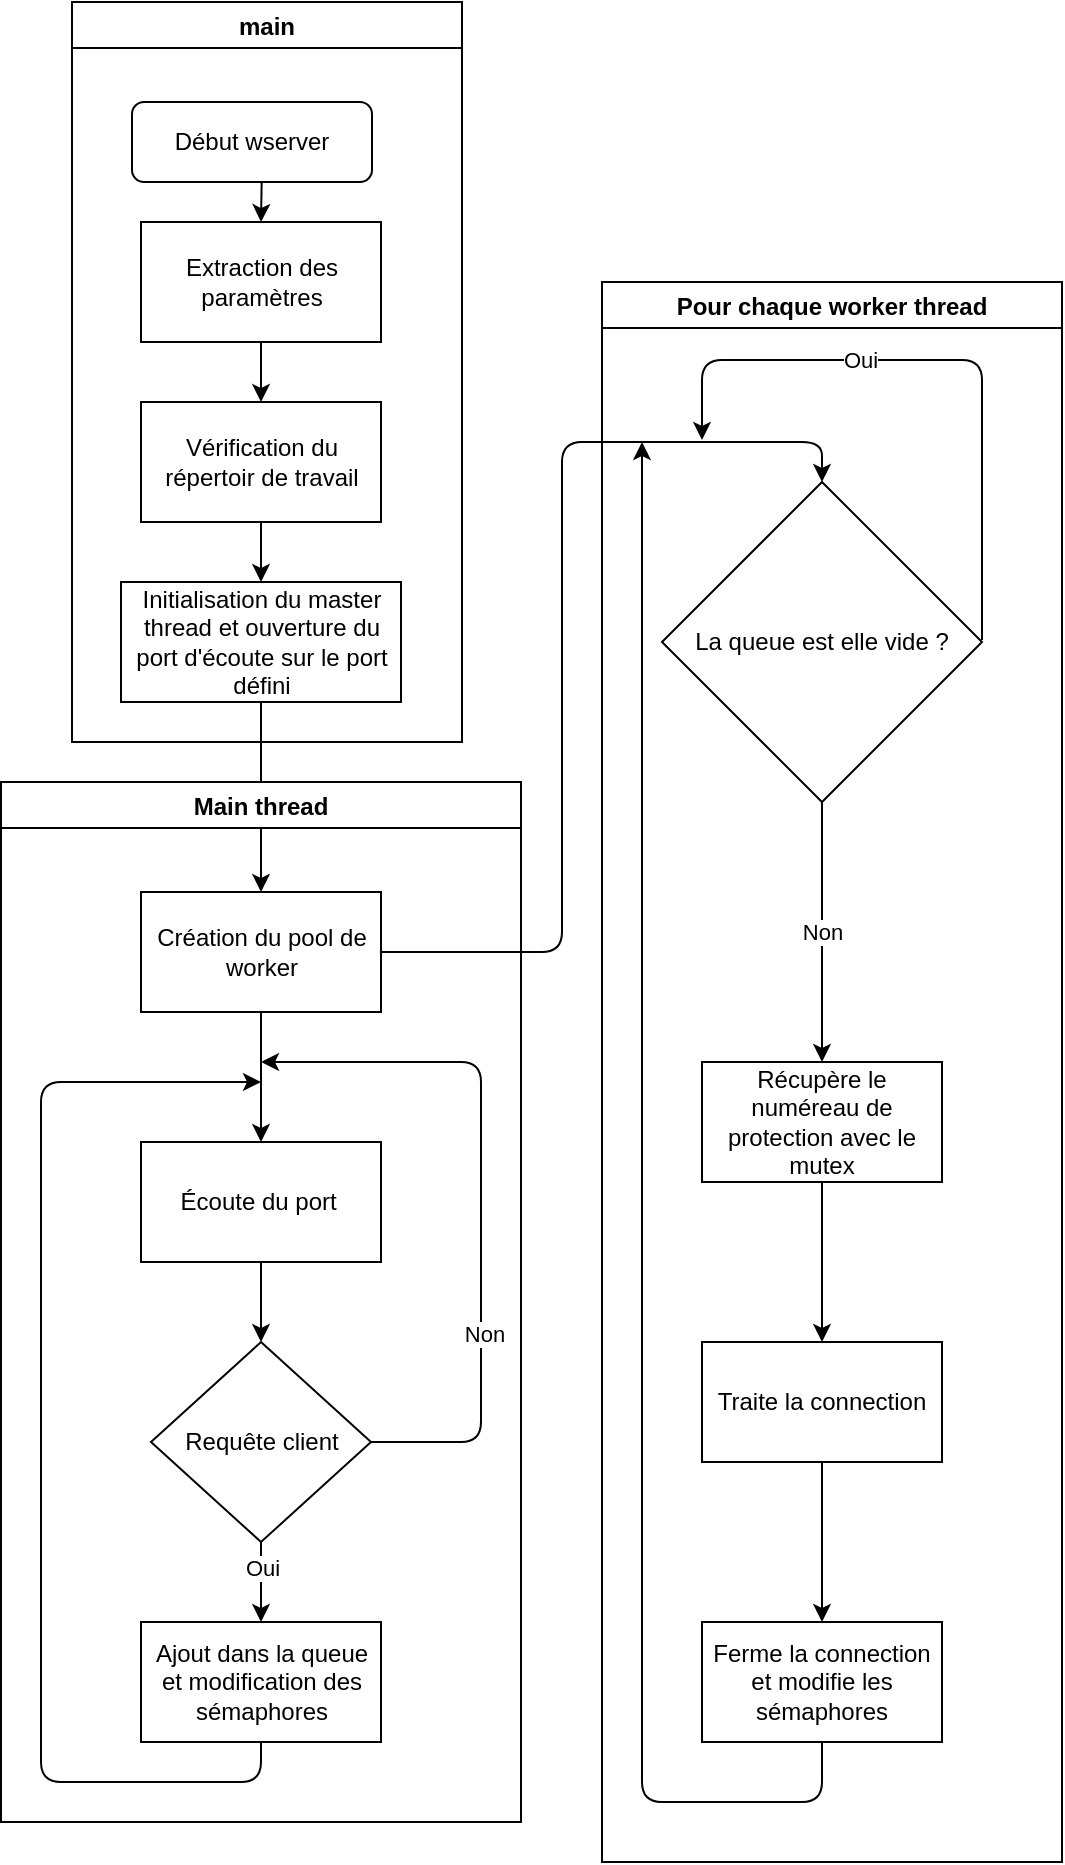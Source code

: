 <mxfile>
    <diagram id="ZZ86x_CATwEXQEdTxJgp" name="diagramme_main_algo">
        <mxGraphModel dx="1143" dy="1036" grid="1" gridSize="10" guides="1" tooltips="1" connect="1" arrows="1" fold="1" page="1" pageScale="1" pageWidth="827" pageHeight="1169" math="0" shadow="0">
            <root>
                <mxCell id="_tmstDa1uL1WL1FxBdm2-0"/>
                <mxCell id="_tmstDa1uL1WL1FxBdm2-1" parent="_tmstDa1uL1WL1FxBdm2-0"/>
                <mxCell id="_tmstDa1uL1WL1FxBdm2-7" style="edgeStyle=none;html=1;exitX=0.5;exitY=1;exitDx=0;exitDy=0;entryX=0.5;entryY=0;entryDx=0;entryDy=0;" edge="1" parent="_tmstDa1uL1WL1FxBdm2-1" target="_tmstDa1uL1WL1FxBdm2-4">
                    <mxGeometry relative="1" as="geometry">
                        <mxPoint x="330" y="100" as="sourcePoint"/>
                    </mxGeometry>
                </mxCell>
                <mxCell id="_tmstDa1uL1WL1FxBdm2-11" value="" style="edgeStyle=none;html=1;" edge="1" parent="_tmstDa1uL1WL1FxBdm2-1" source="_tmstDa1uL1WL1FxBdm2-6" target="_tmstDa1uL1WL1FxBdm2-10">
                    <mxGeometry relative="1" as="geometry"/>
                </mxCell>
                <mxCell id="_tmstDa1uL1WL1FxBdm2-13" value="" style="edgeStyle=none;html=1;" edge="1" parent="_tmstDa1uL1WL1FxBdm2-1" source="_tmstDa1uL1WL1FxBdm2-10" target="_tmstDa1uL1WL1FxBdm2-12">
                    <mxGeometry relative="1" as="geometry"/>
                </mxCell>
                <mxCell id="_tmstDa1uL1WL1FxBdm2-22" style="edgeStyle=none;html=1;exitX=1;exitY=0.5;exitDx=0;exitDy=0;endArrow=classic;endFill=1;entryX=0.5;entryY=0;entryDx=0;entryDy=0;" edge="1" parent="_tmstDa1uL1WL1FxBdm2-1" source="_tmstDa1uL1WL1FxBdm2-10" target="_tmstDa1uL1WL1FxBdm2-24">
                    <mxGeometry relative="1" as="geometry">
                        <mxPoint x="610" y="260" as="targetPoint"/>
                        <Array as="points">
                            <mxPoint x="480" y="495"/>
                            <mxPoint x="480" y="240"/>
                            <mxPoint x="610" y="240"/>
                        </Array>
                    </mxGeometry>
                </mxCell>
                <mxCell id="_tmstDa1uL1WL1FxBdm2-10" value="Création du pool de worker" style="whiteSpace=wrap;html=1;rounded=0;" vertex="1" parent="_tmstDa1uL1WL1FxBdm2-1">
                    <mxGeometry x="269.5" y="465" width="120" height="60" as="geometry"/>
                </mxCell>
                <mxCell id="_tmstDa1uL1WL1FxBdm2-17" style="edgeStyle=none;html=1;exitX=0.5;exitY=1;exitDx=0;exitDy=0;entryX=0.5;entryY=0;entryDx=0;entryDy=0;endArrow=classic;endFill=1;" edge="1" parent="_tmstDa1uL1WL1FxBdm2-1" source="_tmstDa1uL1WL1FxBdm2-12" target="_tmstDa1uL1WL1FxBdm2-14">
                    <mxGeometry relative="1" as="geometry"/>
                </mxCell>
                <mxCell id="_tmstDa1uL1WL1FxBdm2-12" value="Écoute du port&amp;nbsp;" style="whiteSpace=wrap;html=1;rounded=0;" vertex="1" parent="_tmstDa1uL1WL1FxBdm2-1">
                    <mxGeometry x="269.5" y="590" width="120" height="60" as="geometry"/>
                </mxCell>
                <mxCell id="_tmstDa1uL1WL1FxBdm2-15" style="edgeStyle=none;html=1;exitX=1;exitY=0.5;exitDx=0;exitDy=0;endArrow=classic;endFill=1;" edge="1" parent="_tmstDa1uL1WL1FxBdm2-1" source="_tmstDa1uL1WL1FxBdm2-14">
                    <mxGeometry relative="1" as="geometry">
                        <mxPoint x="329.5" y="550" as="targetPoint"/>
                        <Array as="points">
                            <mxPoint x="439.5" y="740"/>
                            <mxPoint x="439.5" y="550"/>
                        </Array>
                    </mxGeometry>
                </mxCell>
                <mxCell id="_tmstDa1uL1WL1FxBdm2-16" value="Non" style="edgeLabel;html=1;align=center;verticalAlign=middle;resizable=0;points=[];" vertex="1" connectable="0" parent="_tmstDa1uL1WL1FxBdm2-15">
                    <mxGeometry x="-0.386" y="-1" relative="1" as="geometry">
                        <mxPoint as="offset"/>
                    </mxGeometry>
                </mxCell>
                <mxCell id="_tmstDa1uL1WL1FxBdm2-18" style="edgeStyle=none;html=1;exitX=0.5;exitY=1;exitDx=0;exitDy=0;endArrow=classic;endFill=1;" edge="1" parent="_tmstDa1uL1WL1FxBdm2-1" source="_tmstDa1uL1WL1FxBdm2-14">
                    <mxGeometry relative="1" as="geometry">
                        <mxPoint x="329.5" y="830" as="targetPoint"/>
                    </mxGeometry>
                </mxCell>
                <mxCell id="_tmstDa1uL1WL1FxBdm2-20" value="Oui" style="edgeLabel;html=1;align=center;verticalAlign=middle;resizable=0;points=[];" vertex="1" connectable="0" parent="_tmstDa1uL1WL1FxBdm2-18">
                    <mxGeometry x="-0.35" y="1" relative="1" as="geometry">
                        <mxPoint x="-1" as="offset"/>
                    </mxGeometry>
                </mxCell>
                <mxCell id="_tmstDa1uL1WL1FxBdm2-14" value="Requête client" style="rhombus;whiteSpace=wrap;html=1;" vertex="1" parent="_tmstDa1uL1WL1FxBdm2-1">
                    <mxGeometry x="274.5" y="690" width="110" height="100" as="geometry"/>
                </mxCell>
                <mxCell id="_tmstDa1uL1WL1FxBdm2-21" style="edgeStyle=none;html=1;exitX=0.5;exitY=1;exitDx=0;exitDy=0;endArrow=classic;endFill=1;" edge="1" parent="_tmstDa1uL1WL1FxBdm2-1" source="_tmstDa1uL1WL1FxBdm2-19">
                    <mxGeometry relative="1" as="geometry">
                        <mxPoint x="329.5" y="560" as="targetPoint"/>
                        <Array as="points">
                            <mxPoint x="329.5" y="910"/>
                            <mxPoint x="219.5" y="910"/>
                            <mxPoint x="219.5" y="560"/>
                        </Array>
                    </mxGeometry>
                </mxCell>
                <mxCell id="_tmstDa1uL1WL1FxBdm2-19" value="Ajout dans la queue et modification des sémaphores" style="rounded=0;whiteSpace=wrap;html=1;" vertex="1" parent="_tmstDa1uL1WL1FxBdm2-1">
                    <mxGeometry x="269.5" y="830" width="120" height="60" as="geometry"/>
                </mxCell>
                <mxCell id="_tmstDa1uL1WL1FxBdm2-25" style="edgeStyle=none;html=1;exitX=1;exitY=0.5;exitDx=0;exitDy=0;endArrow=classic;endFill=1;" edge="1" parent="_tmstDa1uL1WL1FxBdm2-1">
                    <mxGeometry relative="1" as="geometry">
                        <mxPoint x="550" y="239" as="targetPoint"/>
                        <mxPoint x="690" y="339" as="sourcePoint"/>
                        <Array as="points">
                            <mxPoint x="690" y="199"/>
                            <mxPoint x="550" y="199"/>
                        </Array>
                    </mxGeometry>
                </mxCell>
                <mxCell id="_tmstDa1uL1WL1FxBdm2-26" value="Oui" style="edgeLabel;html=1;align=center;verticalAlign=middle;resizable=0;points=[];" vertex="1" connectable="0" parent="_tmstDa1uL1WL1FxBdm2-25">
                    <mxGeometry x="0.256" y="3" relative="1" as="geometry">
                        <mxPoint y="-3" as="offset"/>
                    </mxGeometry>
                </mxCell>
                <mxCell id="_tmstDa1uL1WL1FxBdm2-29" value="Non" style="edgeStyle=none;html=1;endArrow=classic;endFill=1;" edge="1" parent="_tmstDa1uL1WL1FxBdm2-1" source="_tmstDa1uL1WL1FxBdm2-24" target="_tmstDa1uL1WL1FxBdm2-28">
                    <mxGeometry relative="1" as="geometry"/>
                </mxCell>
                <mxCell id="_tmstDa1uL1WL1FxBdm2-24" value="La queue est elle vide ?" style="rhombus;whiteSpace=wrap;html=1;" vertex="1" parent="_tmstDa1uL1WL1FxBdm2-1">
                    <mxGeometry x="530" y="260" width="160" height="160" as="geometry"/>
                </mxCell>
                <mxCell id="_tmstDa1uL1WL1FxBdm2-31" value="" style="edgeStyle=none;html=1;endArrow=classic;endFill=1;" edge="1" parent="_tmstDa1uL1WL1FxBdm2-1" source="_tmstDa1uL1WL1FxBdm2-28" target="_tmstDa1uL1WL1FxBdm2-30">
                    <mxGeometry relative="1" as="geometry"/>
                </mxCell>
                <mxCell id="_tmstDa1uL1WL1FxBdm2-28" value="Récupère le numéreau de protection avec le mutex" style="whiteSpace=wrap;html=1;" vertex="1" parent="_tmstDa1uL1WL1FxBdm2-1">
                    <mxGeometry x="550" y="550" width="120" height="60" as="geometry"/>
                </mxCell>
                <mxCell id="_tmstDa1uL1WL1FxBdm2-33" value="" style="edgeStyle=none;html=1;endArrow=classic;endFill=1;" edge="1" parent="_tmstDa1uL1WL1FxBdm2-1" source="_tmstDa1uL1WL1FxBdm2-30" target="_tmstDa1uL1WL1FxBdm2-32">
                    <mxGeometry relative="1" as="geometry"/>
                </mxCell>
                <mxCell id="_tmstDa1uL1WL1FxBdm2-30" value="Traite la connection" style="whiteSpace=wrap;html=1;" vertex="1" parent="_tmstDa1uL1WL1FxBdm2-1">
                    <mxGeometry x="550" y="690" width="120" height="60" as="geometry"/>
                </mxCell>
                <mxCell id="_tmstDa1uL1WL1FxBdm2-34" style="edgeStyle=none;html=1;exitX=0.5;exitY=1;exitDx=0;exitDy=0;endArrow=classic;endFill=1;" edge="1" parent="_tmstDa1uL1WL1FxBdm2-1" source="_tmstDa1uL1WL1FxBdm2-32">
                    <mxGeometry relative="1" as="geometry">
                        <mxPoint x="520" y="240" as="targetPoint"/>
                        <Array as="points">
                            <mxPoint x="610" y="920"/>
                            <mxPoint x="520" y="920"/>
                        </Array>
                    </mxGeometry>
                </mxCell>
                <mxCell id="_tmstDa1uL1WL1FxBdm2-32" value="Ferme la connection et modifie les sémaphores" style="whiteSpace=wrap;html=1;" vertex="1" parent="_tmstDa1uL1WL1FxBdm2-1">
                    <mxGeometry x="550" y="830" width="120" height="60" as="geometry"/>
                </mxCell>
                <mxCell id="_tmstDa1uL1WL1FxBdm2-35" value="main" style="swimlane;" vertex="1" parent="_tmstDa1uL1WL1FxBdm2-1">
                    <mxGeometry x="235" y="20" width="195" height="370" as="geometry"/>
                </mxCell>
                <mxCell id="_tmstDa1uL1WL1FxBdm2-3" value="Début wserver" style="rounded=1;whiteSpace=wrap;html=1;" vertex="1" parent="_tmstDa1uL1WL1FxBdm2-35">
                    <mxGeometry x="30" y="50" width="120" height="40" as="geometry"/>
                </mxCell>
                <mxCell id="_tmstDa1uL1WL1FxBdm2-6" value="Initialisation du master thread et ouverture du port d'écoute sur le port défini" style="rounded=0;whiteSpace=wrap;html=1;" vertex="1" parent="_tmstDa1uL1WL1FxBdm2-35">
                    <mxGeometry x="24.5" y="290" width="140" height="60" as="geometry"/>
                </mxCell>
                <mxCell id="_tmstDa1uL1WL1FxBdm2-5" value="Vérification du répertoir de travail" style="rounded=0;whiteSpace=wrap;html=1;" vertex="1" parent="_tmstDa1uL1WL1FxBdm2-35">
                    <mxGeometry x="34.5" y="200" width="120" height="60" as="geometry"/>
                </mxCell>
                <mxCell id="_tmstDa1uL1WL1FxBdm2-4" value="Extraction des paramètres" style="rounded=0;whiteSpace=wrap;html=1;" vertex="1" parent="_tmstDa1uL1WL1FxBdm2-35">
                    <mxGeometry x="34.5" y="110" width="120" height="60" as="geometry"/>
                </mxCell>
                <mxCell id="_tmstDa1uL1WL1FxBdm2-9" style="edgeStyle=none;html=1;exitX=0.5;exitY=1;exitDx=0;exitDy=0;entryX=0.5;entryY=0;entryDx=0;entryDy=0;" edge="1" parent="_tmstDa1uL1WL1FxBdm2-35" source="_tmstDa1uL1WL1FxBdm2-5" target="_tmstDa1uL1WL1FxBdm2-6">
                    <mxGeometry relative="1" as="geometry"/>
                </mxCell>
                <mxCell id="_tmstDa1uL1WL1FxBdm2-8" style="edgeStyle=none;html=1;exitX=0.5;exitY=1;exitDx=0;exitDy=0;entryX=0.5;entryY=0;entryDx=0;entryDy=0;" edge="1" parent="_tmstDa1uL1WL1FxBdm2-35" source="_tmstDa1uL1WL1FxBdm2-4" target="_tmstDa1uL1WL1FxBdm2-5">
                    <mxGeometry relative="1" as="geometry"/>
                </mxCell>
                <mxCell id="_tmstDa1uL1WL1FxBdm2-38" value="Pour chaque worker thread" style="swimlane;" vertex="1" parent="_tmstDa1uL1WL1FxBdm2-1">
                    <mxGeometry x="500" y="160" width="230" height="790" as="geometry"/>
                </mxCell>
                <mxCell id="_tmstDa1uL1WL1FxBdm2-39" value="Main thread" style="swimlane;" vertex="1" parent="_tmstDa1uL1WL1FxBdm2-1">
                    <mxGeometry x="199.5" y="410" width="260" height="520" as="geometry"/>
                </mxCell>
            </root>
        </mxGraphModel>
    </diagram>
    <diagram id="OaMemuIT_qWkSEGsqr9d" name="diagramme_composants">
        <mxGraphModel grid="0" gridSize="10" guides="1" tooltips="1" connect="1" arrows="1" page="1" fold="1" pageScale="1" pageWidth="827" pageHeight="1169" background="none" math="0" shadow="0">
            <root>
                <mxCell id="0"/>
                <mxCell id="1" parent="0"/>
                <mxCell id="2" value="Diagramme des composants" style="shape=umlFrame;whiteSpace=wrap;html=1;width=120;height=30;boundedLbl=1;verticalAlign=middle;align=left;spacingLeft=5;shadow=1;" parent="1" vertex="1">
                    <mxGeometry x="19" y="10" width="790" height="620" as="geometry"/>
                </mxCell>
                <mxCell id="3" value="io_helper" style="swimlane;fontStyle=1;align=center;verticalAlign=middle;childLayout=stackLayout;horizontal=1;startSize=29;horizontalStack=0;resizeParent=1;resizeParentMax=0;resizeLast=0;collapsible=0;marginBottom=0;html=1;" parent="1" vertex="1">
                    <mxGeometry x="50" y="65" width="400" height="104" as="geometry"/>
                </mxCell>
                <mxCell id="5" value="&lt;div style=&quot;color: rgb(238, 255, 255); font-family: menlo, monaco, &amp;quot;courier new&amp;quot;, monospace; line-height: 18px;&quot;&gt;&lt;div style=&quot;font-family: &amp;quot;menlo&amp;quot; , &amp;quot;monaco&amp;quot; , &amp;quot;courier new&amp;quot; , monospace ; line-height: 18px&quot;&gt;&lt;span style=&quot;color: #ffcb6b&quot;&gt;ssize_t&lt;/span&gt; &lt;span style=&quot;color: #82aaff&quot;&gt;readline&lt;/span&gt;&lt;span style=&quot;color: #89ddff&quot;&gt;(&lt;/span&gt;&lt;span style=&quot;color: #c792ea&quot;&gt;int&lt;/span&gt; fd&lt;span style=&quot;color: #89ddff&quot;&gt;,&lt;/span&gt; &lt;span style=&quot;color: #c792ea&quot;&gt;void&lt;/span&gt; &lt;span style=&quot;color: #89ddff&quot;&gt;*&lt;/span&gt;buf&lt;span style=&quot;color: #89ddff&quot;&gt;,&lt;/span&gt; &lt;span style=&quot;color: #ffcb6b&quot;&gt;size_t&lt;/span&gt; maxlen&lt;span style=&quot;color: #89ddff&quot;&gt;)&lt;/span&gt;&lt;/div&gt;&lt;/div&gt;" style="text;html=1;align=left;verticalAlign=middle;spacingLeft=4;spacingRight=4;overflow=hidden;rotatable=0;points=[[0,0.5],[1,0.5]];portConstraint=eastwest;" parent="3" vertex="1">
                    <mxGeometry y="29" width="400" height="25" as="geometry"/>
                </mxCell>
                <mxCell id="6" value="&lt;div style=&quot;color: rgb(238, 255, 255); font-family: menlo, monaco, &amp;quot;courier new&amp;quot;, monospace; line-height: 18px;&quot;&gt;&lt;div style=&quot;font-family: &amp;quot;menlo&amp;quot; , &amp;quot;monaco&amp;quot; , &amp;quot;courier new&amp;quot; , monospace ; line-height: 18px&quot;&gt;&lt;span style=&quot;color: #c792ea&quot;&gt;int&lt;/span&gt; &lt;span style=&quot;color: #82aaff&quot;&gt;open_client_fd&lt;/span&gt;&lt;span style=&quot;color: #89ddff&quot;&gt;(&lt;/span&gt;&lt;span style=&quot;color: #c792ea&quot;&gt;char&lt;/span&gt; &lt;span style=&quot;color: #89ddff&quot;&gt;*&lt;/span&gt;hostname&lt;span style=&quot;color: #89ddff&quot;&gt;,&lt;/span&gt; &lt;span style=&quot;color: #c792ea&quot;&gt;int&lt;/span&gt; port&lt;span style=&quot;color: #89ddff&quot;&gt;)&lt;/span&gt;&lt;/div&gt;&lt;/div&gt;" style="text;html=1;strokeColor=none;fillColor=none;align=left;verticalAlign=middle;spacingLeft=4;spacingRight=4;overflow=hidden;rotatable=0;points=[[0,0.5],[1,0.5]];portConstraint=eastwest;" parent="3" vertex="1">
                    <mxGeometry y="54" width="400" height="25" as="geometry"/>
                </mxCell>
                <mxCell id="7" value="&lt;div style=&quot;color: rgb(238, 255, 255); font-family: menlo, monaco, &amp;quot;courier new&amp;quot;, monospace; line-height: 18px;&quot;&gt;&lt;div style=&quot;font-family: &amp;quot;menlo&amp;quot; , &amp;quot;monaco&amp;quot; , &amp;quot;courier new&amp;quot; , monospace ; line-height: 18px&quot;&gt;&lt;span style=&quot;color: #c792ea&quot;&gt;int&lt;/span&gt; &lt;span style=&quot;color: #82aaff&quot;&gt;open_listen_fd&lt;/span&gt;&lt;span style=&quot;color: #89ddff&quot;&gt;(&lt;/span&gt;&lt;span style=&quot;color: #c792ea&quot;&gt;int&lt;/span&gt; port&lt;span style=&quot;color: #89ddff&quot;&gt;)&lt;/span&gt;&lt;/div&gt;&lt;/div&gt;" style="text;html=1;strokeColor=none;fillColor=none;align=left;verticalAlign=middle;spacingLeft=4;spacingRight=4;overflow=hidden;rotatable=0;points=[[0,0.5],[1,0.5]];portConstraint=eastwest;" parent="3" vertex="1">
                    <mxGeometry y="79" width="400" height="25" as="geometry"/>
                </mxCell>
                <mxCell id="8" value="request" style="swimlane;fontStyle=1;align=center;verticalAlign=middle;childLayout=stackLayout;horizontal=1;startSize=29;horizontalStack=0;resizeParent=1;resizeParentMax=0;resizeLast=0;collapsible=0;marginBottom=0;html=1;" parent="1" vertex="1">
                    <mxGeometry x="550" y="90" width="220" height="54" as="geometry"/>
                </mxCell>
                <mxCell id="10" value="&lt;div style=&quot;color: rgb(238, 255, 255); font-family: menlo, monaco, &amp;quot;courier new&amp;quot;, monospace; line-height: 18px;&quot;&gt;&lt;span style=&quot;color: #c792ea&quot;&gt;void&lt;/span&gt; &lt;span style=&quot;color: #82aaff&quot;&gt;request_handle&lt;/span&gt;&lt;span style=&quot;color: #89ddff&quot;&gt;(&lt;/span&gt;&lt;span style=&quot;color: #c792ea&quot;&gt;int&lt;/span&gt; fd&lt;span style=&quot;color: #89ddff&quot;&gt;)&lt;/span&gt;&lt;/div&gt;" style="text;html=1;strokeColor=none;fillColor=none;align=left;verticalAlign=middle;spacingLeft=4;spacingRight=4;overflow=hidden;rotatable=0;points=[[0,0.5],[1,0.5]];portConstraint=eastwest;" parent="8" vertex="1">
                    <mxGeometry y="29" width="220" height="25" as="geometry"/>
                </mxCell>
                <mxCell id="13" value="wserver" style="swimlane;fontStyle=1;align=center;verticalAlign=middle;childLayout=stackLayout;horizontal=1;startSize=29;horizontalStack=0;resizeParent=1;resizeParentMax=0;resizeLast=0;collapsible=0;marginBottom=0;html=1;" parent="1" vertex="1">
                    <mxGeometry x="129" y="250" width="570" height="179" as="geometry"/>
                </mxCell>
                <mxCell id="15" value="&lt;div style=&quot;color: rgb(238, 255, 255); font-family: menlo, monaco, &amp;quot;courier new&amp;quot;, monospace; line-height: 18px;&quot;&gt;&lt;span style=&quot;color: #c792ea&quot;&gt;void&lt;/span&gt; &lt;span style=&quot;color: #82aaff&quot;&gt;add_to_queue&lt;/span&gt;&lt;span style=&quot;color: #89ddff&quot;&gt;(&lt;/span&gt;&lt;span style=&quot;color: #ffcb6b&quot;&gt;Queue&lt;/span&gt; &lt;span style=&quot;color: #89ddff&quot;&gt;*&lt;/span&gt;queue&lt;span style=&quot;color: #89ddff&quot;&gt;,&lt;/span&gt; &lt;span style=&quot;color: #c792ea&quot;&gt;int&lt;/span&gt; newConnection&lt;span style=&quot;color: #89ddff&quot;&gt;)&lt;/span&gt;&lt;/div&gt;" style="text;html=1;strokeColor=none;fillColor=none;align=left;verticalAlign=middle;spacingLeft=4;spacingRight=4;overflow=hidden;rotatable=0;points=[[0,0.5],[1,0.5]];portConstraint=eastwest;" parent="13" vertex="1">
                    <mxGeometry y="29" width="570" height="25" as="geometry"/>
                </mxCell>
                <mxCell id="16" value="&lt;div style=&quot;color: rgb(238, 255, 255); font-family: menlo, monaco, &amp;quot;courier new&amp;quot;, monospace; line-height: 18px;&quot;&gt;&lt;div style=&quot;font-family: &amp;quot;menlo&amp;quot; , &amp;quot;monaco&amp;quot; , &amp;quot;courier new&amp;quot; , monospace ; line-height: 18px&quot;&gt;&lt;span style=&quot;color: #c792ea&quot;&gt;int&lt;/span&gt; &lt;span style=&quot;color: #82aaff&quot;&gt;dequeue&lt;/span&gt;&lt;span style=&quot;color: #89ddff&quot;&gt;(&lt;/span&gt;&lt;span style=&quot;color: #ffcb6b&quot;&gt;Queue&lt;/span&gt; &lt;span style=&quot;color: #89ddff&quot;&gt;*&lt;/span&gt;queue&lt;span style=&quot;color: #89ddff&quot;&gt;)&lt;/span&gt;&lt;/div&gt;&lt;/div&gt;" style="text;html=1;strokeColor=none;fillColor=none;align=left;verticalAlign=middle;spacingLeft=4;spacingRight=4;overflow=hidden;rotatable=0;points=[[0,0.5],[1,0.5]];portConstraint=eastwest;" parent="13" vertex="1">
                    <mxGeometry y="54" width="570" height="25" as="geometry"/>
                </mxCell>
                <mxCell id="17" value="&lt;div style=&quot;color: rgb(238, 255, 255); font-family: menlo, monaco, &amp;quot;courier new&amp;quot;, monospace; line-height: 18px;&quot;&gt;&lt;div style=&quot;font-family: &amp;quot;menlo&amp;quot; , &amp;quot;monaco&amp;quot; , &amp;quot;courier new&amp;quot; , monospace ; line-height: 18px&quot;&gt;&lt;div style=&quot;font-family: &amp;quot;menlo&amp;quot; , &amp;quot;monaco&amp;quot; , &amp;quot;courier new&amp;quot; , monospace ; line-height: 18px&quot;&gt;&lt;span style=&quot;color: #c792ea&quot;&gt;void&lt;/span&gt; &lt;span style=&quot;color: #89ddff&quot;&gt;*&lt;/span&gt;&lt;span style=&quot;color: #82aaff&quot;&gt;worker_thread_function&lt;/span&gt;&lt;span style=&quot;color: #89ddff&quot;&gt;(&lt;/span&gt;&lt;span style=&quot;color: #c792ea&quot;&gt;void&lt;/span&gt; &lt;span style=&quot;color: #89ddff&quot;&gt;*&lt;/span&gt;queueVoid&lt;span style=&quot;color: #89ddff&quot;&gt;)&lt;/span&gt;&lt;/div&gt;&lt;/div&gt;&lt;/div&gt;" style="text;html=1;strokeColor=none;fillColor=none;align=left;verticalAlign=middle;spacingLeft=4;spacingRight=4;overflow=hidden;rotatable=0;points=[[0,0.5],[1,0.5]];portConstraint=eastwest;" parent="13" vertex="1">
                    <mxGeometry y="79" width="570" height="25" as="geometry"/>
                </mxCell>
                <mxCell id="18" value="&lt;div style=&quot;color: rgb(238, 255, 255); font-family: menlo, monaco, &amp;quot;courier new&amp;quot;, monospace; line-height: 18px;&quot;&gt;&lt;div style=&quot;font-family: &amp;quot;menlo&amp;quot; , &amp;quot;monaco&amp;quot; , &amp;quot;courier new&amp;quot; , monospace ; line-height: 18px&quot;&gt;&lt;div style=&quot;font-family: &amp;quot;menlo&amp;quot; , &amp;quot;monaco&amp;quot; , &amp;quot;courier new&amp;quot; , monospace ; line-height: 18px&quot;&gt;&lt;span style=&quot;color: #c792ea&quot;&gt;void&lt;/span&gt; &lt;span style=&quot;color: #82aaff&quot;&gt;create_connection&lt;/span&gt;&lt;span style=&quot;color: #89ddff&quot;&gt;(&lt;/span&gt;&lt;span style=&quot;color: #c792ea&quot;&gt;char&lt;/span&gt; &lt;span style=&quot;color: #89ddff&quot;&gt;*&lt;/span&gt;root_dir&lt;span style=&quot;color: #89ddff&quot;&gt;,&lt;/span&gt; &lt;span style=&quot;color: #c792ea&quot;&gt;int&lt;/span&gt; port&lt;span style=&quot;color: #89ddff&quot;&gt;,&lt;/span&gt; &lt;span style=&quot;color: #c792ea&quot;&gt;int&lt;/span&gt; listen_fd&lt;span style=&quot;color: #89ddff&quot;&gt;,&lt;/span&gt; &lt;span style=&quot;color: #ffcb6b&quot;&gt;Queue&lt;/span&gt; &lt;span style=&quot;color: #89ddff&quot;&gt;*&lt;/span&gt;queue&lt;span style=&quot;color: #89ddff&quot;&gt;)&lt;/span&gt;&lt;/div&gt;&lt;/div&gt;&lt;/div&gt;" style="text;html=1;strokeColor=none;fillColor=none;align=left;verticalAlign=middle;spacingLeft=4;spacingRight=4;overflow=hidden;rotatable=0;points=[[0,0.5],[1,0.5]];portConstraint=eastwest;" parent="13" vertex="1">
                    <mxGeometry y="104" width="570" height="25" as="geometry"/>
                </mxCell>
                <mxCell id="19" value="&lt;div style=&quot;color: rgb(238, 255, 255); font-family: menlo, monaco, &amp;quot;courier new&amp;quot;, monospace; line-height: 18px;&quot;&gt;&lt;div style=&quot;font-family: &amp;quot;menlo&amp;quot; , &amp;quot;monaco&amp;quot; , &amp;quot;courier new&amp;quot; , monospace ; line-height: 18px&quot;&gt;&lt;div style=&quot;font-family: &amp;quot;menlo&amp;quot; , &amp;quot;monaco&amp;quot; , &amp;quot;courier new&amp;quot; , monospace ; line-height: 18px&quot;&gt;&lt;span style=&quot;color: #c792ea&quot;&gt;void&lt;/span&gt; &lt;span style=&quot;color: #89ddff&quot;&gt;*&lt;/span&gt;&lt;span style=&quot;color: #82aaff&quot;&gt;master_thread_function&lt;/span&gt;&lt;span style=&quot;color: #89ddff&quot;&gt;(&lt;/span&gt;&lt;span style=&quot;color: #c792ea&quot;&gt;void&lt;/span&gt; &lt;span style=&quot;color: #89ddff&quot;&gt;*&lt;/span&gt;main_thread_argumentsVoid&lt;span style=&quot;color: #89ddff&quot;&gt;)&lt;/span&gt;&lt;/div&gt;&lt;/div&gt;&lt;/div&gt;" style="text;html=1;strokeColor=none;fillColor=none;align=left;verticalAlign=middle;spacingLeft=4;spacingRight=4;overflow=hidden;rotatable=0;points=[[0,0.5],[1,0.5]];portConstraint=eastwest;" parent="13" vertex="1">
                    <mxGeometry y="129" width="570" height="25" as="geometry"/>
                </mxCell>
                <mxCell id="20" value="&lt;div style=&quot;color: rgb(238, 255, 255); font-family: menlo, monaco, &amp;quot;courier new&amp;quot;, monospace; line-height: 18px;&quot;&gt;&lt;div style=&quot;font-family: &amp;quot;menlo&amp;quot; , &amp;quot;monaco&amp;quot; , &amp;quot;courier new&amp;quot; , monospace ; line-height: 18px&quot;&gt;&lt;div style=&quot;font-family: &amp;quot;menlo&amp;quot; , &amp;quot;monaco&amp;quot; , &amp;quot;courier new&amp;quot; , monospace ; line-height: 18px&quot;&gt;&lt;div style=&quot;font-family: &amp;quot;menlo&amp;quot; , &amp;quot;monaco&amp;quot; , &amp;quot;courier new&amp;quot; , monospace ; line-height: 18px&quot;&gt;&lt;span style=&quot;color: #c792ea&quot;&gt;int&lt;/span&gt; &lt;span style=&quot;color: #82aaff&quot;&gt;main&lt;/span&gt;&lt;span style=&quot;color: #89ddff&quot;&gt;(&lt;/span&gt;&lt;span style=&quot;color: #c792ea&quot;&gt;int&lt;/span&gt; argc&lt;span style=&quot;color: #89ddff&quot;&gt;,&lt;/span&gt; &lt;span style=&quot;color: #c792ea&quot;&gt;char&lt;/span&gt; &lt;span style=&quot;color: #89ddff&quot;&gt;*&lt;/span&gt;argv&lt;span style=&quot;color: #c792ea&quot;&gt;[]&lt;/span&gt;&lt;span style=&quot;color: #89ddff&quot;&gt;)&lt;/span&gt;&lt;/div&gt;&lt;/div&gt;&lt;/div&gt;&lt;/div&gt;" style="text;html=1;strokeColor=none;fillColor=none;align=left;verticalAlign=middle;spacingLeft=4;spacingRight=4;overflow=hidden;rotatable=0;points=[[0,0.5],[1,0.5]];portConstraint=eastwest;" parent="13" vertex="1">
                    <mxGeometry y="154" width="570" height="25" as="geometry"/>
                </mxCell>
                <mxCell id="36" value="Réception de requête" style="edgeStyle=none;html=1;exitX=0.75;exitY=0;exitDx=0;exitDy=0;entryX=0.75;entryY=0;entryDx=0;entryDy=0;" parent="1" target="23" edge="1">
                    <mxGeometry relative="1" as="geometry">
                        <mxPoint x="491" y="430" as="sourcePoint"/>
                    </mxGeometry>
                </mxCell>
                <mxCell id="23" value="wclient" style="swimlane;fontStyle=1;align=center;verticalAlign=middle;childLayout=stackLayout;horizontal=1;startSize=29;horizontalStack=0;resizeParent=1;resizeParentMax=0;resizeLast=0;collapsible=0;marginBottom=0;html=1;shadow=1;" parent="1" vertex="1">
                    <mxGeometry x="259.5" y="498" width="309" height="104" as="geometry"/>
                </mxCell>
                <mxCell id="25" value="&lt;div style=&quot;color: rgb(238, 255, 255); font-family: menlo, monaco, &amp;quot;courier new&amp;quot;, monospace; line-height: 18px;&quot;&gt;&lt;span style=&quot;color: #c792ea&quot;&gt;void&lt;/span&gt; &lt;span style=&quot;color: #82aaff&quot;&gt;client_send&lt;/span&gt;&lt;span style=&quot;color: #89ddff&quot;&gt;(&lt;/span&gt;&lt;span style=&quot;color: #c792ea&quot;&gt;int&lt;/span&gt; fd&lt;span style=&quot;color: #89ddff&quot;&gt;,&lt;/span&gt; &lt;span style=&quot;color: #c792ea&quot;&gt;char&lt;/span&gt; &lt;span style=&quot;color: #89ddff&quot;&gt;*&lt;/span&gt;filename&lt;span style=&quot;color: #89ddff&quot;&gt;)&lt;/span&gt;&lt;/div&gt;" style="text;html=1;strokeColor=none;fillColor=none;align=left;verticalAlign=middle;spacingLeft=4;spacingRight=4;overflow=hidden;rotatable=0;points=[[0,0.5],[1,0.5]];portConstraint=eastwest;" parent="23" vertex="1">
                    <mxGeometry y="29" width="309" height="25" as="geometry"/>
                </mxCell>
                <mxCell id="26" value="&lt;div style=&quot;color: rgb(238, 255, 255); font-family: menlo, monaco, &amp;quot;courier new&amp;quot;, monospace; line-height: 18px;&quot;&gt;&lt;div style=&quot;font-family: &amp;quot;menlo&amp;quot; , &amp;quot;monaco&amp;quot; , &amp;quot;courier new&amp;quot; , monospace ; line-height: 18px&quot;&gt;&lt;span style=&quot;color: #c792ea&quot;&gt;void&lt;/span&gt; &lt;span style=&quot;color: #82aaff&quot;&gt;client_print&lt;/span&gt;&lt;span style=&quot;color: #89ddff&quot;&gt;(&lt;/span&gt;&lt;span style=&quot;color: #c792ea&quot;&gt;int&lt;/span&gt; fd&lt;span style=&quot;color: #89ddff&quot;&gt;)&lt;/span&gt;&lt;/div&gt;&lt;/div&gt;" style="text;html=1;strokeColor=none;fillColor=none;align=left;verticalAlign=middle;spacingLeft=4;spacingRight=4;overflow=hidden;rotatable=0;points=[[0,0.5],[1,0.5]];portConstraint=eastwest;" parent="23" vertex="1">
                    <mxGeometry y="54" width="309" height="25" as="geometry"/>
                </mxCell>
                <mxCell id="27" value="&lt;div style=&quot;color: rgb(238, 255, 255); font-family: menlo, monaco, &amp;quot;courier new&amp;quot;, monospace; line-height: 18px;&quot;&gt;&lt;div style=&quot;font-family: &amp;quot;menlo&amp;quot; , &amp;quot;monaco&amp;quot; , &amp;quot;courier new&amp;quot; , monospace ; line-height: 18px&quot;&gt;&lt;span style=&quot;color: #c792ea&quot;&gt;int&lt;/span&gt; &lt;span style=&quot;color: #82aaff&quot;&gt;main&lt;/span&gt;&lt;span style=&quot;color: #89ddff&quot;&gt;(&lt;/span&gt;&lt;span style=&quot;color: #c792ea&quot;&gt;int&lt;/span&gt; argc&lt;span style=&quot;color: #89ddff&quot;&gt;,&lt;/span&gt; &lt;span style=&quot;color: #c792ea&quot;&gt;char&lt;/span&gt; &lt;span style=&quot;color: #89ddff&quot;&gt;*&lt;/span&gt;argv&lt;span style=&quot;color: #c792ea&quot;&gt;[]&lt;/span&gt;&lt;span style=&quot;color: #89ddff&quot;&gt;)&lt;/span&gt;&lt;/div&gt;&lt;/div&gt;" style="text;html=1;strokeColor=none;fillColor=none;align=left;verticalAlign=middle;spacingLeft=4;spacingRight=4;overflow=hidden;rotatable=0;points=[[0,0.5],[1,0.5]];portConstraint=eastwest;" parent="23" vertex="1">
                    <mxGeometry y="79" width="309" height="25" as="geometry"/>
                </mxCell>
                <mxCell id="31" style="edgeStyle=none;html=1;entryX=0;entryY=0.5;entryDx=0;entryDy=0;dashed=1;dashPattern=1 1;exitX=0;exitY=0.5;exitDx=0;exitDy=0;" parent="1" edge="1" source="23">
                    <mxGeometry relative="1" as="geometry">
                        <Array as="points">
                            <mxPoint x="40" y="550"/>
                            <mxPoint x="40" y="350"/>
                            <mxPoint x="40" y="157"/>
                        </Array>
                        <mxPoint x="50" y="157" as="targetPoint"/>
                    </mxGeometry>
                </mxCell>
                <mxCell id="39" value="include" style="edgeLabel;html=1;align=center;verticalAlign=middle;resizable=0;points=[];" parent="31" vertex="1" connectable="0">
                    <mxGeometry x="-0.386" y="1" relative="1" as="geometry">
                        <mxPoint x="-28" y="-177" as="offset"/>
                    </mxGeometry>
                </mxCell>
                <mxCell id="33" style="edgeStyle=none;html=1;exitX=0.75;exitY=0;exitDx=0;exitDy=0;entryX=0.45;entryY=1.04;entryDx=0;entryDy=0;dashed=1;dashPattern=1 1;entryPerimeter=0;" parent="1" source="13" target="10" edge="1">
                    <mxGeometry relative="1" as="geometry">
                        <Array as="points">
                            <mxPoint x="557" y="200"/>
                            <mxPoint x="649" y="200"/>
                        </Array>
                    </mxGeometry>
                </mxCell>
                <mxCell id="37" value="include" style="edgeLabel;html=1;align=center;verticalAlign=middle;resizable=0;points=[];" parent="33" vertex="1" connectable="0">
                    <mxGeometry x="-0.675" relative="1" as="geometry">
                        <mxPoint as="offset"/>
                    </mxGeometry>
                </mxCell>
                <mxCell id="34" style="edgeStyle=none;html=1;exitX=0.25;exitY=0;exitDx=0;exitDy=0;entryX=0.553;entryY=1;entryDx=0;entryDy=0;dashed=1;dashPattern=1 1;entryPerimeter=0;" parent="1" source="13" target="7" edge="1">
                    <mxGeometry relative="1" as="geometry"/>
                </mxCell>
                <mxCell id="38" value="include" style="edgeLabel;html=1;align=center;verticalAlign=middle;resizable=0;points=[];" parent="34" vertex="1" connectable="0">
                    <mxGeometry x="-0.16" y="1" relative="1" as="geometry">
                        <mxPoint as="offset"/>
                    </mxGeometry>
                </mxCell>
                <mxCell id="35" value="Envoie de requête&amp;nbsp;" style="edgeStyle=none;html=1;" parent="1" edge="1">
                    <mxGeometry relative="1" as="geometry">
                        <mxPoint x="308" y="497" as="sourcePoint"/>
                        <mxPoint x="308" y="430" as="targetPoint"/>
                        <Array as="points"/>
                    </mxGeometry>
                </mxCell>
            </root>
        </mxGraphModel>
    </diagram>
</mxfile>